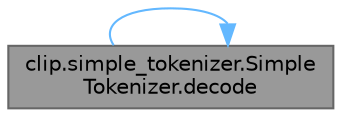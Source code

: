 digraph "clip.simple_tokenizer.SimpleTokenizer.decode"
{
 // LATEX_PDF_SIZE
  bgcolor="transparent";
  edge [fontname=Helvetica,fontsize=10,labelfontname=Helvetica,labelfontsize=10];
  node [fontname=Helvetica,fontsize=10,shape=box,height=0.2,width=0.4];
  rankdir="LR";
  Node1 [id="Node000001",label="clip.simple_tokenizer.Simple\lTokenizer.decode",height=0.2,width=0.4,color="gray40", fillcolor="grey60", style="filled", fontcolor="black",tooltip="Decodes BPE token indices into a text string."];
  Node1 -> Node1 [id="edge1_Node000001_Node000001",color="steelblue1",style="solid",tooltip=" "];
}
